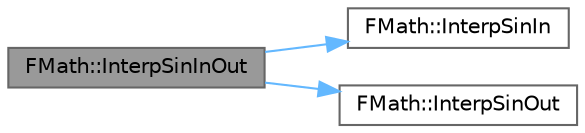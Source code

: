 digraph "FMath::InterpSinInOut"
{
 // INTERACTIVE_SVG=YES
 // LATEX_PDF_SIZE
  bgcolor="transparent";
  edge [fontname=Helvetica,fontsize=10,labelfontname=Helvetica,labelfontsize=10];
  node [fontname=Helvetica,fontsize=10,shape=box,height=0.2,width=0.4];
  rankdir="LR";
  Node1 [id="Node000001",label="FMath::InterpSinInOut",height=0.2,width=0.4,color="gray40", fillcolor="grey60", style="filled", fontcolor="black",tooltip="Interpolation between A and B, applying a sinusoidal in/out function."];
  Node1 -> Node2 [id="edge1_Node000001_Node000002",color="steelblue1",style="solid",tooltip=" "];
  Node2 [id="Node000002",label="FMath::InterpSinIn",height=0.2,width=0.4,color="grey40", fillcolor="white", style="filled",URL="$dc/d20/structFMath.html#a50c3817f69d87cc8bc7ad446492bf17d",tooltip="Interpolation between A and B, applying a sinusoidal in function."];
  Node1 -> Node3 [id="edge2_Node000001_Node000003",color="steelblue1",style="solid",tooltip=" "];
  Node3 [id="Node000003",label="FMath::InterpSinOut",height=0.2,width=0.4,color="grey40", fillcolor="white", style="filled",URL="$dc/d20/structFMath.html#a2444cc2c5f25639fee17ef1867127ee9",tooltip="Interpolation between A and B, applying a sinusoidal out function."];
}

